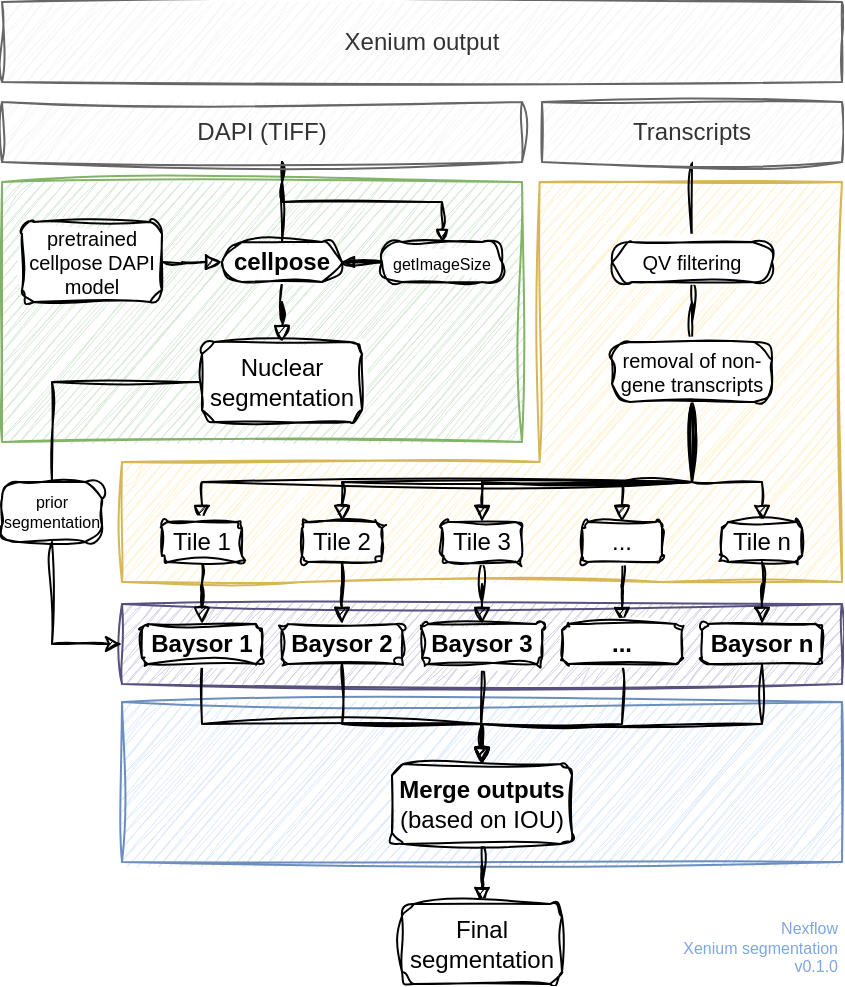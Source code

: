 <mxfile version="21.6.8" type="device">
  <diagram name="Page-1" id="-zUpsUhSJyDodgZTCfEM">
    <mxGraphModel dx="768" dy="708" grid="1" gridSize="10" guides="1" tooltips="1" connect="1" arrows="1" fold="1" page="1" pageScale="1" pageWidth="850" pageHeight="1100" math="0" shadow="0">
      <root>
        <mxCell id="0" />
        <mxCell id="1" parent="0" />
        <mxCell id="ApHshu2CtFQwiqSKJf33-71" value="" style="verticalLabelPosition=bottom;verticalAlign=top;html=1;shape=mxgraph.basic.polygon;polyCoords=[[0.58,0.7],[0.58,0],[1,0],[1,1],[0.75,1],[0.25,1],[0,1],[0,0.7]];polyline=0;fillColor=#fff2cc;strokeColor=#d6b656;sketch=1;curveFitting=1;jiggle=2;" parent="1" vertex="1">
          <mxGeometry x="90" y="130" width="360" height="200" as="geometry" />
        </mxCell>
        <mxCell id="ApHshu2CtFQwiqSKJf33-69" value="" style="rounded=0;whiteSpace=wrap;html=1;fillColor=#dae8fc;strokeColor=#6c8ebf;sketch=1;curveFitting=1;jiggle=2;" parent="1" vertex="1">
          <mxGeometry x="90" y="390" width="360" height="80" as="geometry" />
        </mxCell>
        <mxCell id="ApHshu2CtFQwiqSKJf33-65" value="" style="rounded=0;whiteSpace=wrap;html=1;fillColor=#d5e8d4;strokeColor=#82b366;glass=0;shadow=0;sketch=1;curveFitting=1;jiggle=2;" parent="1" vertex="1">
          <mxGeometry x="30" y="130" width="260" height="130" as="geometry" />
        </mxCell>
        <mxCell id="ApHshu2CtFQwiqSKJf33-45" value="" style="rounded=0;whiteSpace=wrap;html=1;fillColor=#d0cee2;strokeColor=#56517e;glass=0;shadow=0;sketch=1;curveFitting=1;jiggle=2;" parent="1" vertex="1">
          <mxGeometry x="90" y="341" width="360" height="40" as="geometry" />
        </mxCell>
        <mxCell id="ApHshu2CtFQwiqSKJf33-1" value="Xenium output" style="rounded=0;whiteSpace=wrap;html=1;fillColor=#f5f5f5;fontColor=#333333;strokeColor=#666666;sketch=1;curveFitting=1;jiggle=2;" parent="1" vertex="1">
          <mxGeometry x="30" y="40" width="420" height="40" as="geometry" />
        </mxCell>
        <mxCell id="ApHshu2CtFQwiqSKJf33-15" value="" style="edgeStyle=orthogonalEdgeStyle;rounded=0;orthogonalLoop=1;jettySize=auto;html=1;endArrow=none;endFill=0;sketch=1;curveFitting=1;jiggle=2;" parent="1" source="ApHshu2CtFQwiqSKJf33-2" target="ApHshu2CtFQwiqSKJf33-9" edge="1">
          <mxGeometry relative="1" as="geometry">
            <Array as="points">
              <mxPoint x="170" y="130" />
              <mxPoint x="170" y="130" />
            </Array>
          </mxGeometry>
        </mxCell>
        <mxCell id="ApHshu2CtFQwiqSKJf33-63" style="edgeStyle=orthogonalEdgeStyle;rounded=0;orthogonalLoop=1;jettySize=auto;html=1;endArrow=block;endFill=1;endSize=4;entryX=0.5;entryY=0;entryDx=0;entryDy=0;sketch=1;curveFitting=1;jiggle=2;" parent="1" source="ApHshu2CtFQwiqSKJf33-2" target="ApHshu2CtFQwiqSKJf33-62" edge="1">
          <mxGeometry relative="1" as="geometry">
            <Array as="points">
              <mxPoint x="170" y="140" />
              <mxPoint x="250" y="140" />
            </Array>
          </mxGeometry>
        </mxCell>
        <mxCell id="ApHshu2CtFQwiqSKJf33-2" value="DAPI (TIFF)" style="rounded=0;whiteSpace=wrap;html=1;fillColor=#f5f5f5;fontColor=#333333;strokeColor=#666666;sketch=1;curveFitting=1;jiggle=2;" parent="1" vertex="1">
          <mxGeometry x="30" y="90" width="260" height="30" as="geometry" />
        </mxCell>
        <mxCell id="ApHshu2CtFQwiqSKJf33-24" style="edgeStyle=orthogonalEdgeStyle;rounded=0;orthogonalLoop=1;jettySize=auto;html=1;entryX=0.5;entryY=0;entryDx=0;entryDy=0;endArrow=none;endFill=0;sketch=1;curveFitting=1;jiggle=2;" parent="1" source="ApHshu2CtFQwiqSKJf33-3" target="ApHshu2CtFQwiqSKJf33-13" edge="1">
          <mxGeometry relative="1" as="geometry" />
        </mxCell>
        <mxCell id="ApHshu2CtFQwiqSKJf33-3" value="Transcripts" style="rounded=0;whiteSpace=wrap;html=1;fillColor=#f5f5f5;fontColor=#333333;strokeColor=#666666;sketch=1;curveFitting=1;jiggle=2;" parent="1" vertex="1">
          <mxGeometry x="300" y="90" width="150" height="30" as="geometry" />
        </mxCell>
        <mxCell id="ApHshu2CtFQwiqSKJf33-43" style="edgeStyle=orthogonalEdgeStyle;rounded=0;orthogonalLoop=1;jettySize=auto;html=1;endArrow=none;endFill=0;sketch=1;curveFitting=1;jiggle=2;" parent="1" source="ApHshu2CtFQwiqSKJf33-5" target="ApHshu2CtFQwiqSKJf33-42" edge="1">
          <mxGeometry relative="1" as="geometry" />
        </mxCell>
        <mxCell id="ApHshu2CtFQwiqSKJf33-5" value="&lt;div&gt;Nuclear&lt;/div&gt;&lt;div&gt;segmentation&lt;/div&gt;" style="rounded=1;whiteSpace=wrap;html=1;sketch=1;curveFitting=1;jiggle=2;" parent="1" vertex="1">
          <mxGeometry x="130" y="210" width="80" height="40" as="geometry" />
        </mxCell>
        <mxCell id="ApHshu2CtFQwiqSKJf33-16" value="" style="edgeStyle=orthogonalEdgeStyle;rounded=0;orthogonalLoop=1;jettySize=auto;html=1;endArrow=block;endFill=1;sketch=1;curveFitting=1;jiggle=2;" parent="1" source="ApHshu2CtFQwiqSKJf33-9" target="ApHshu2CtFQwiqSKJf33-5" edge="1">
          <mxGeometry relative="1" as="geometry" />
        </mxCell>
        <mxCell id="ApHshu2CtFQwiqSKJf33-9" value="cellpose" style="rounded=1;whiteSpace=wrap;html=1;arcSize=50;fontStyle=1;sketch=1;curveFitting=1;jiggle=2;" parent="1" vertex="1">
          <mxGeometry x="140" y="160" width="60" height="20" as="geometry" />
        </mxCell>
        <mxCell id="ApHshu2CtFQwiqSKJf33-12" value="" style="edgeStyle=orthogonalEdgeStyle;rounded=0;orthogonalLoop=1;jettySize=auto;html=1;endArrow=block;endFill=1;sketch=1;curveFitting=1;jiggle=2;" parent="1" source="ApHshu2CtFQwiqSKJf33-11" target="ApHshu2CtFQwiqSKJf33-9" edge="1">
          <mxGeometry relative="1" as="geometry" />
        </mxCell>
        <mxCell id="ApHshu2CtFQwiqSKJf33-11" value="pretrained cellpose DAPI model" style="rounded=1;whiteSpace=wrap;html=1;fontSize=10;sketch=1;curveFitting=1;jiggle=2;" parent="1" vertex="1">
          <mxGeometry x="40" y="150" width="70" height="40" as="geometry" />
        </mxCell>
        <mxCell id="ApHshu2CtFQwiqSKJf33-25" style="edgeStyle=orthogonalEdgeStyle;rounded=0;orthogonalLoop=1;jettySize=auto;html=1;entryX=0.5;entryY=0;entryDx=0;entryDy=0;endArrow=none;endFill=0;sketch=1;curveFitting=1;jiggle=2;" parent="1" source="ApHshu2CtFQwiqSKJf33-13" target="ApHshu2CtFQwiqSKJf33-14" edge="1">
          <mxGeometry relative="1" as="geometry" />
        </mxCell>
        <mxCell id="ApHshu2CtFQwiqSKJf33-13" value="QV filtering" style="rounded=1;whiteSpace=wrap;html=1;arcSize=50;fontSize=10;sketch=1;curveFitting=1;jiggle=2;" parent="1" vertex="1">
          <mxGeometry x="335" y="160" width="80" height="20" as="geometry" />
        </mxCell>
        <mxCell id="ApHshu2CtFQwiqSKJf33-31" style="edgeStyle=orthogonalEdgeStyle;rounded=0;orthogonalLoop=1;jettySize=auto;html=1;entryX=0.5;entryY=0;entryDx=0;entryDy=0;endArrow=block;endFill=1;sketch=1;curveFitting=1;jiggle=2;" parent="1" source="ApHshu2CtFQwiqSKJf33-14" target="ApHshu2CtFQwiqSKJf33-26" edge="1">
          <mxGeometry relative="1" as="geometry">
            <Array as="points">
              <mxPoint x="375" y="280" />
              <mxPoint x="130" y="280" />
            </Array>
          </mxGeometry>
        </mxCell>
        <mxCell id="ApHshu2CtFQwiqSKJf33-32" style="edgeStyle=orthogonalEdgeStyle;rounded=0;orthogonalLoop=1;jettySize=auto;html=1;entryX=0.5;entryY=0;entryDx=0;entryDy=0;endArrow=block;endFill=1;exitX=0.5;exitY=1;exitDx=0;exitDy=0;sketch=1;curveFitting=1;jiggle=2;" parent="1" source="ApHshu2CtFQwiqSKJf33-14" target="ApHshu2CtFQwiqSKJf33-27" edge="1">
          <mxGeometry relative="1" as="geometry">
            <Array as="points">
              <mxPoint x="375" y="280" />
              <mxPoint x="200" y="280" />
            </Array>
          </mxGeometry>
        </mxCell>
        <mxCell id="ApHshu2CtFQwiqSKJf33-33" style="edgeStyle=orthogonalEdgeStyle;rounded=0;orthogonalLoop=1;jettySize=auto;html=1;entryX=0.5;entryY=0;entryDx=0;entryDy=0;endArrow=block;endFill=1;sketch=1;curveFitting=1;jiggle=2;" parent="1" source="ApHshu2CtFQwiqSKJf33-14" target="ApHshu2CtFQwiqSKJf33-28" edge="1">
          <mxGeometry relative="1" as="geometry">
            <Array as="points">
              <mxPoint x="375" y="280" />
              <mxPoint x="270" y="280" />
            </Array>
          </mxGeometry>
        </mxCell>
        <mxCell id="ApHshu2CtFQwiqSKJf33-34" style="edgeStyle=orthogonalEdgeStyle;rounded=0;orthogonalLoop=1;jettySize=auto;html=1;entryX=0.5;entryY=0;entryDx=0;entryDy=0;endArrow=block;endFill=1;sketch=1;curveFitting=1;jiggle=2;" parent="1" source="ApHshu2CtFQwiqSKJf33-14" target="ApHshu2CtFQwiqSKJf33-29" edge="1">
          <mxGeometry relative="1" as="geometry">
            <Array as="points">
              <mxPoint x="375" y="280" />
              <mxPoint x="340" y="280" />
            </Array>
          </mxGeometry>
        </mxCell>
        <mxCell id="ApHshu2CtFQwiqSKJf33-35" style="edgeStyle=orthogonalEdgeStyle;rounded=0;orthogonalLoop=1;jettySize=auto;html=1;entryX=0.5;entryY=0;entryDx=0;entryDy=0;endArrow=block;endFill=1;sketch=1;curveFitting=1;jiggle=2;" parent="1" source="ApHshu2CtFQwiqSKJf33-14" target="ApHshu2CtFQwiqSKJf33-30" edge="1">
          <mxGeometry relative="1" as="geometry">
            <Array as="points">
              <mxPoint x="375" y="280" />
              <mxPoint x="410" y="280" />
            </Array>
          </mxGeometry>
        </mxCell>
        <mxCell id="ApHshu2CtFQwiqSKJf33-14" value="removal of non-gene transcripts" style="rounded=1;whiteSpace=wrap;html=1;arcSize=30;fontSize=10;sketch=1;curveFitting=1;jiggle=2;" parent="1" vertex="1">
          <mxGeometry x="335" y="210" width="80" height="30" as="geometry" />
        </mxCell>
        <mxCell id="ApHshu2CtFQwiqSKJf33-46" style="edgeStyle=orthogonalEdgeStyle;rounded=0;orthogonalLoop=1;jettySize=auto;html=1;entryX=0.5;entryY=0;entryDx=0;entryDy=0;endArrow=block;endFill=1;sketch=1;curveFitting=1;jiggle=2;" parent="1" source="ApHshu2CtFQwiqSKJf33-26" target="ApHshu2CtFQwiqSKJf33-36" edge="1">
          <mxGeometry relative="1" as="geometry" />
        </mxCell>
        <mxCell id="ApHshu2CtFQwiqSKJf33-26" value="Tile 1" style="rounded=1;whiteSpace=wrap;html=1;sketch=1;curveFitting=1;jiggle=2;" parent="1" vertex="1">
          <mxGeometry x="110" y="300" width="40" height="20" as="geometry" />
        </mxCell>
        <mxCell id="ApHshu2CtFQwiqSKJf33-47" style="edgeStyle=orthogonalEdgeStyle;rounded=0;orthogonalLoop=1;jettySize=auto;html=1;entryX=0.5;entryY=0;entryDx=0;entryDy=0;endArrow=block;endFill=1;sketch=1;curveFitting=1;jiggle=2;" parent="1" source="ApHshu2CtFQwiqSKJf33-27" target="ApHshu2CtFQwiqSKJf33-37" edge="1">
          <mxGeometry relative="1" as="geometry" />
        </mxCell>
        <mxCell id="ApHshu2CtFQwiqSKJf33-27" value="Tile 2" style="rounded=1;whiteSpace=wrap;html=1;sketch=1;curveFitting=1;jiggle=2;" parent="1" vertex="1">
          <mxGeometry x="180" y="300" width="40" height="20" as="geometry" />
        </mxCell>
        <mxCell id="ApHshu2CtFQwiqSKJf33-48" style="edgeStyle=orthogonalEdgeStyle;rounded=0;orthogonalLoop=1;jettySize=auto;html=1;entryX=0.5;entryY=0;entryDx=0;entryDy=0;endArrow=block;endFill=1;sketch=1;curveFitting=1;jiggle=2;" parent="1" source="ApHshu2CtFQwiqSKJf33-28" target="ApHshu2CtFQwiqSKJf33-38" edge="1">
          <mxGeometry relative="1" as="geometry" />
        </mxCell>
        <mxCell id="ApHshu2CtFQwiqSKJf33-28" value="Tile 3" style="rounded=1;whiteSpace=wrap;html=1;sketch=1;curveFitting=1;jiggle=2;" parent="1" vertex="1">
          <mxGeometry x="250" y="300" width="40" height="20" as="geometry" />
        </mxCell>
        <mxCell id="ApHshu2CtFQwiqSKJf33-49" style="edgeStyle=orthogonalEdgeStyle;rounded=0;orthogonalLoop=1;jettySize=auto;html=1;entryX=0.5;entryY=0;entryDx=0;entryDy=0;endArrow=block;endFill=1;sketch=1;curveFitting=1;jiggle=2;" parent="1" source="ApHshu2CtFQwiqSKJf33-29" target="ApHshu2CtFQwiqSKJf33-39" edge="1">
          <mxGeometry relative="1" as="geometry" />
        </mxCell>
        <mxCell id="ApHshu2CtFQwiqSKJf33-29" value="..." style="rounded=1;whiteSpace=wrap;html=1;sketch=1;curveFitting=1;jiggle=2;" parent="1" vertex="1">
          <mxGeometry x="320" y="300" width="40" height="20" as="geometry" />
        </mxCell>
        <mxCell id="ApHshu2CtFQwiqSKJf33-50" style="edgeStyle=orthogonalEdgeStyle;rounded=0;orthogonalLoop=1;jettySize=auto;html=1;entryX=0.5;entryY=0;entryDx=0;entryDy=0;endArrow=block;endFill=1;sketch=1;curveFitting=1;jiggle=2;" parent="1" source="ApHshu2CtFQwiqSKJf33-30" target="ApHshu2CtFQwiqSKJf33-40" edge="1">
          <mxGeometry relative="1" as="geometry" />
        </mxCell>
        <mxCell id="ApHshu2CtFQwiqSKJf33-30" value="Tile n" style="rounded=1;whiteSpace=wrap;html=1;sketch=1;curveFitting=1;jiggle=2;" parent="1" vertex="1">
          <mxGeometry x="390" y="300" width="40" height="20" as="geometry" />
        </mxCell>
        <mxCell id="ApHshu2CtFQwiqSKJf33-54" style="edgeStyle=orthogonalEdgeStyle;rounded=0;orthogonalLoop=1;jettySize=auto;html=1;entryX=0.5;entryY=0;entryDx=0;entryDy=0;endArrow=block;endFill=1;sketch=1;curveFitting=1;jiggle=2;" parent="1" source="ApHshu2CtFQwiqSKJf33-36" target="ApHshu2CtFQwiqSKJf33-51" edge="1">
          <mxGeometry relative="1" as="geometry">
            <Array as="points">
              <mxPoint x="130" y="401" />
              <mxPoint x="270" y="401" />
            </Array>
          </mxGeometry>
        </mxCell>
        <mxCell id="ApHshu2CtFQwiqSKJf33-36" value="Baysor 1" style="rounded=1;whiteSpace=wrap;html=1;fontStyle=1;sketch=1;curveFitting=1;jiggle=2;" parent="1" vertex="1">
          <mxGeometry x="100" y="351" width="60" height="20" as="geometry" />
        </mxCell>
        <mxCell id="ApHshu2CtFQwiqSKJf33-55" style="edgeStyle=orthogonalEdgeStyle;rounded=0;orthogonalLoop=1;jettySize=auto;html=1;entryX=0.5;entryY=0;entryDx=0;entryDy=0;endArrow=block;endFill=1;sketch=1;curveFitting=1;jiggle=2;" parent="1" source="ApHshu2CtFQwiqSKJf33-37" target="ApHshu2CtFQwiqSKJf33-51" edge="1">
          <mxGeometry relative="1" as="geometry">
            <Array as="points">
              <mxPoint x="200" y="401" />
              <mxPoint x="270" y="401" />
            </Array>
          </mxGeometry>
        </mxCell>
        <mxCell id="ApHshu2CtFQwiqSKJf33-37" value="Baysor 2" style="rounded=1;whiteSpace=wrap;html=1;fontStyle=1;sketch=1;curveFitting=1;jiggle=2;" parent="1" vertex="1">
          <mxGeometry x="170" y="351" width="60" height="20" as="geometry" />
        </mxCell>
        <mxCell id="ApHshu2CtFQwiqSKJf33-56" style="edgeStyle=orthogonalEdgeStyle;rounded=0;orthogonalLoop=1;jettySize=auto;html=1;entryX=0.5;entryY=0;entryDx=0;entryDy=0;endArrow=block;endFill=1;sketch=1;curveFitting=1;jiggle=2;" parent="1" source="ApHshu2CtFQwiqSKJf33-38" target="ApHshu2CtFQwiqSKJf33-51" edge="1">
          <mxGeometry relative="1" as="geometry">
            <Array as="points">
              <mxPoint x="270" y="411" />
              <mxPoint x="270" y="411" />
            </Array>
          </mxGeometry>
        </mxCell>
        <mxCell id="ApHshu2CtFQwiqSKJf33-38" value="Baysor 3" style="rounded=1;whiteSpace=wrap;html=1;fontStyle=1;sketch=1;curveFitting=1;jiggle=2;" parent="1" vertex="1">
          <mxGeometry x="240" y="351" width="60" height="20" as="geometry" />
        </mxCell>
        <mxCell id="ApHshu2CtFQwiqSKJf33-57" style="edgeStyle=orthogonalEdgeStyle;rounded=0;orthogonalLoop=1;jettySize=auto;html=1;entryX=0.5;entryY=0;entryDx=0;entryDy=0;endArrow=block;endFill=1;sketch=1;curveFitting=1;jiggle=2;" parent="1" source="ApHshu2CtFQwiqSKJf33-39" target="ApHshu2CtFQwiqSKJf33-51" edge="1">
          <mxGeometry relative="1" as="geometry">
            <Array as="points">
              <mxPoint x="340" y="401" />
              <mxPoint x="270" y="401" />
            </Array>
          </mxGeometry>
        </mxCell>
        <mxCell id="ApHshu2CtFQwiqSKJf33-39" value="..." style="rounded=1;whiteSpace=wrap;html=1;fontStyle=1;sketch=1;curveFitting=1;jiggle=2;" parent="1" vertex="1">
          <mxGeometry x="310" y="351" width="60" height="20" as="geometry" />
        </mxCell>
        <mxCell id="ApHshu2CtFQwiqSKJf33-58" style="edgeStyle=orthogonalEdgeStyle;rounded=0;orthogonalLoop=1;jettySize=auto;html=1;entryX=0.5;entryY=0;entryDx=0;entryDy=0;endArrow=block;endFill=1;sketch=1;curveFitting=1;jiggle=2;" parent="1" source="ApHshu2CtFQwiqSKJf33-40" target="ApHshu2CtFQwiqSKJf33-51" edge="1">
          <mxGeometry relative="1" as="geometry">
            <Array as="points">
              <mxPoint x="410" y="401" />
              <mxPoint x="270" y="401" />
            </Array>
          </mxGeometry>
        </mxCell>
        <mxCell id="ApHshu2CtFQwiqSKJf33-40" value="Baysor n" style="rounded=1;whiteSpace=wrap;html=1;fontStyle=1;sketch=1;curveFitting=1;jiggle=2;" parent="1" vertex="1">
          <mxGeometry x="380" y="351" width="60" height="20" as="geometry" />
        </mxCell>
        <mxCell id="ApHshu2CtFQwiqSKJf33-70" style="edgeStyle=orthogonalEdgeStyle;rounded=0;orthogonalLoop=1;jettySize=auto;html=1;entryX=0;entryY=0.5;entryDx=0;entryDy=0;sketch=1;curveFitting=1;jiggle=2;" parent="1" source="ApHshu2CtFQwiqSKJf33-42" target="ApHshu2CtFQwiqSKJf33-45" edge="1">
          <mxGeometry relative="1" as="geometry">
            <Array as="points">
              <mxPoint x="55" y="361" />
            </Array>
          </mxGeometry>
        </mxCell>
        <mxCell id="ApHshu2CtFQwiqSKJf33-42" value="prior segmentation" style="rounded=1;whiteSpace=wrap;html=1;arcSize=28;fontSize=8;sketch=1;curveFitting=1;jiggle=2;" parent="1" vertex="1">
          <mxGeometry x="30" y="280" width="50" height="30" as="geometry" />
        </mxCell>
        <mxCell id="ApHshu2CtFQwiqSKJf33-60" style="edgeStyle=orthogonalEdgeStyle;rounded=0;orthogonalLoop=1;jettySize=auto;html=1;endArrow=block;endFill=1;sketch=1;curveFitting=1;jiggle=2;" parent="1" source="ApHshu2CtFQwiqSKJf33-51" target="ApHshu2CtFQwiqSKJf33-59" edge="1">
          <mxGeometry relative="1" as="geometry" />
        </mxCell>
        <mxCell id="ApHshu2CtFQwiqSKJf33-51" value="&lt;b&gt;Merge outputs &lt;/b&gt;(based on IOU)" style="rounded=1;whiteSpace=wrap;html=1;arcSize=14;sketch=1;curveFitting=1;jiggle=2;" parent="1" vertex="1">
          <mxGeometry x="225" y="421" width="90" height="40" as="geometry" />
        </mxCell>
        <mxCell id="ApHshu2CtFQwiqSKJf33-59" value="Final segmentation" style="rounded=1;whiteSpace=wrap;html=1;sketch=1;curveFitting=1;jiggle=2;" parent="1" vertex="1">
          <mxGeometry x="230" y="491" width="80" height="40" as="geometry" />
        </mxCell>
        <mxCell id="ApHshu2CtFQwiqSKJf33-64" style="edgeStyle=orthogonalEdgeStyle;rounded=0;orthogonalLoop=1;jettySize=auto;html=1;entryX=1;entryY=0.5;entryDx=0;entryDy=0;endSize=4;endArrow=block;endFill=1;sketch=1;curveFitting=1;jiggle=2;" parent="1" source="ApHshu2CtFQwiqSKJf33-62" target="ApHshu2CtFQwiqSKJf33-9" edge="1">
          <mxGeometry relative="1" as="geometry" />
        </mxCell>
        <mxCell id="ApHshu2CtFQwiqSKJf33-62" value="&lt;font style=&quot;font-size: 8px;&quot;&gt;getImageSize&lt;/font&gt;" style="rounded=1;whiteSpace=wrap;html=1;arcSize=50;sketch=1;curveFitting=1;jiggle=2;" parent="1" vertex="1">
          <mxGeometry x="220" y="160" width="60" height="20" as="geometry" />
        </mxCell>
        <mxCell id="ApHshu2CtFQwiqSKJf33-76" value="&lt;br style=&quot;font-size: 8px;&quot;&gt;Nexflow&lt;br&gt;Xenium segmentation&lt;br style=&quot;font-size: 8px;&quot;&gt;v0.1.0" style="rounded=0;whiteSpace=wrap;html=1;align=right;verticalAlign=bottom;fillColor=none;strokeColor=none;fontSize=8;fontColor=#7EA6E0;sketch=1;curveFitting=1;jiggle=2;" parent="1" vertex="1">
          <mxGeometry x="330" y="491" width="120" height="39" as="geometry" />
        </mxCell>
      </root>
    </mxGraphModel>
  </diagram>
</mxfile>
